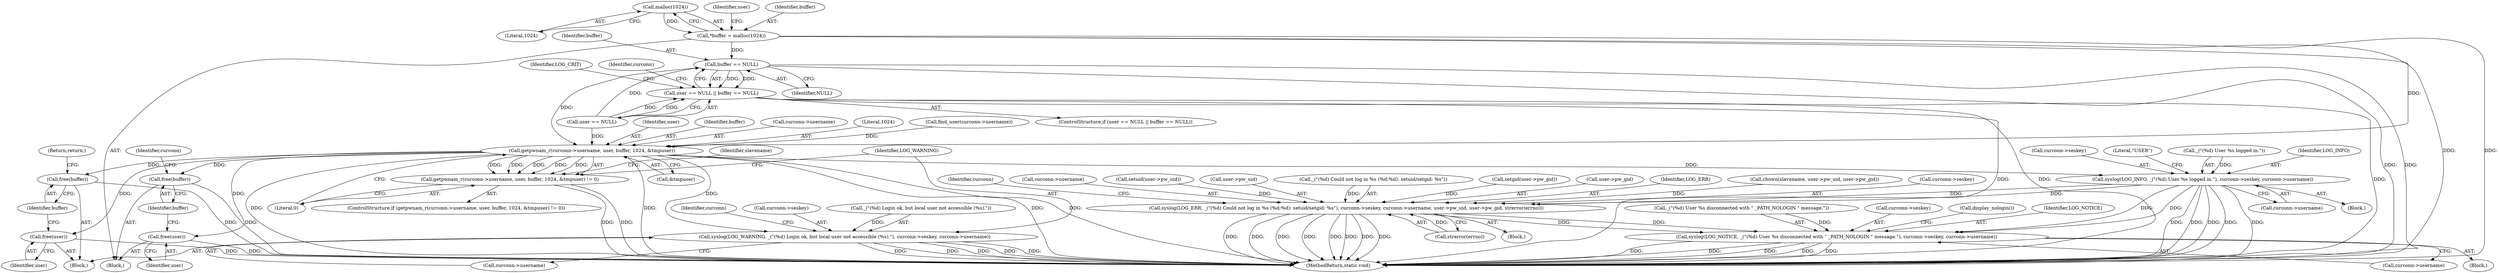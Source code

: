 digraph "0_MAC-Telnet_b69d11727d4f0f8cf719c79e3fb700f55ca03e9a_2@API" {
"1000371" [label="(Call,malloc(1024))"];
"1000369" [label="(Call,*buffer = malloc(1024))"];
"1000378" [label="(Call,buffer == NULL)"];
"1000374" [label="(Call,user == NULL || buffer == NULL)"];
"1000397" [label="(Call,getpwnam_r(curconn->username, user, buffer, 1024, &tmpuser))"];
"1000396" [label="(Call,getpwnam_r(curconn->username, user, buffer, 1024, &tmpuser) != 0)"];
"1000408" [label="(Call,syslog(LOG_WARNING, _(\"(%d) Login ok, but local user not accessible (%s).\"), curconn->seskey, curconn->username))"];
"1000423" [label="(Call,free(user))"];
"1000425" [label="(Call,free(buffer))"];
"1000476" [label="(Call,syslog(LOG_INFO, _(\"(%d) User %s logged in.\"), curconn->seskey, curconn->username))"];
"1000577" [label="(Call,syslog(LOG_ERR, _(\"(%d) Could not log in %s (%d:%d): setuid/setgid: %s\"), curconn->seskey, curconn->username, user->pw_uid, user->pw_gid, strerror(errno)))"];
"1000614" [label="(Call,syslog(LOG_NOTICE, _(\"(%d) User %s disconnected with \" _PATH_NOLOGIN \" message.\"), curconn->seskey, curconn->username))"];
"1000670" [label="(Call,free(user))"];
"1000672" [label="(Call,free(buffer))"];
"1000571" [label="(Call,setuid(user->pw_uid))"];
"1000476" [label="(Call,syslog(LOG_INFO, _(\"(%d) User %s logged in.\"), curconn->seskey, curconn->username))"];
"1000401" [label="(Identifier,user)"];
"1000395" [label="(ControlStructure,if (getpwnam_r(curconn->username, user, buffer, 1024, &tmpuser) != 0))"];
"1000477" [label="(Identifier,LOG_INFO)"];
"1000410" [label="(Call,_(\"(%d) Login ok, but local user not accessible (%s).\"))"];
"1000672" [label="(Call,free(buffer))"];
"1000587" [label="(Call,user->pw_uid)"];
"1000478" [label="(Call,_(\"(%d) User %s logged in.\"))"];
"1000371" [label="(Call,malloc(1024))"];
"1000375" [label="(Call,user == NULL)"];
"1000402" [label="(Identifier,buffer)"];
"1000425" [label="(Call,free(buffer))"];
"1000579" [label="(Call,_(\"(%d) Could not log in %s (%d:%d): setuid/setgid: %s\"))"];
"1000565" [label="(Call,setgid(user->pw_gid))"];
"1000590" [label="(Call,user->pw_gid)"];
"1000616" [label="(Call,_(\"(%d) User %s disconnected with \" _PATH_NOLOGIN \" message.\"))"];
"1000380" [label="(Identifier,NULL)"];
"1000369" [label="(Call,*buffer = malloc(1024))"];
"1000693" [label="(MethodReturn,static void)"];
"1000426" [label="(Identifier,buffer)"];
"1000578" [label="(Identifier,LOG_ERR)"];
"1000396" [label="(Call,getpwnam_r(curconn->username, user, buffer, 1024, &tmpuser) != 0)"];
"1000379" [label="(Identifier,buffer)"];
"1000480" [label="(Call,curconn->seskey)"];
"1000407" [label="(Block,)"];
"1000376" [label="(Identifier,user)"];
"1000424" [label="(Identifier,user)"];
"1000427" [label="(Return,return;)"];
"1000408" [label="(Call,syslog(LOG_WARNING, _(\"(%d) Login ok, but local user not accessible (%s).\"), curconn->seskey, curconn->username))"];
"1000487" [label="(Literal,\"USER\")"];
"1000428" [label="(Call,chown(slavename, user->pw_uid, user->pw_gid))"];
"1000398" [label="(Call,curconn->username)"];
"1000483" [label="(Call,curconn->username)"];
"1000419" [label="(Identifier,curconn)"];
"1000621" [label="(Call,curconn->username)"];
"1000406" [label="(Literal,0)"];
"1000370" [label="(Identifier,buffer)"];
"1000581" [label="(Call,curconn->seskey)"];
"1000383" [label="(Identifier,LOG_CRIT)"];
"1000577" [label="(Call,syslog(LOG_ERR, _(\"(%d) Could not log in %s (%d:%d): setuid/setgid: %s\"), curconn->seskey, curconn->username, user->pw_uid, user->pw_gid, strerror(errno)))"];
"1000353" [label="(Block,)"];
"1000618" [label="(Call,curconn->seskey)"];
"1000676" [label="(Identifier,curconn)"];
"1000670" [label="(Call,free(user))"];
"1000378" [label="(Call,buffer == NULL)"];
"1000415" [label="(Call,curconn->username)"];
"1000472" [label="(Block,)"];
"1000372" [label="(Literal,1024)"];
"1000403" [label="(Literal,1024)"];
"1000576" [label="(Block,)"];
"1000596" [label="(Identifier,curconn)"];
"1000404" [label="(Call,&tmpuser)"];
"1000671" [label="(Identifier,user)"];
"1000673" [label="(Identifier,buffer)"];
"1000423" [label="(Call,free(user))"];
"1000397" [label="(Call,getpwnam_r(curconn->username, user, buffer, 1024, &tmpuser))"];
"1000593" [label="(Call,strerror(errno))"];
"1000584" [label="(Call,curconn->username)"];
"1000613" [label="(Block,)"];
"1000429" [label="(Identifier,slavename)"];
"1000624" [label="(Call,display_nologin())"];
"1000412" [label="(Call,curconn->seskey)"];
"1000373" [label="(ControlStructure,if (user == NULL || buffer == NULL))"];
"1000399" [label="(Identifier,curconn)"];
"1000409" [label="(Identifier,LOG_WARNING)"];
"1000374" [label="(Call,user == NULL || buffer == NULL)"];
"1000140" [label="(Call,find_user(curconn->username))"];
"1000614" [label="(Call,syslog(LOG_NOTICE, _(\"(%d) User %s disconnected with \" _PATH_NOLOGIN \" message.\"), curconn->seskey, curconn->username))"];
"1000615" [label="(Identifier,LOG_NOTICE)"];
"1000371" -> "1000369"  [label="AST: "];
"1000371" -> "1000372"  [label="CFG: "];
"1000372" -> "1000371"  [label="AST: "];
"1000369" -> "1000371"  [label="CFG: "];
"1000371" -> "1000369"  [label="DDG: "];
"1000369" -> "1000353"  [label="AST: "];
"1000370" -> "1000369"  [label="AST: "];
"1000376" -> "1000369"  [label="CFG: "];
"1000369" -> "1000693"  [label="DDG: "];
"1000369" -> "1000693"  [label="DDG: "];
"1000369" -> "1000378"  [label="DDG: "];
"1000369" -> "1000397"  [label="DDG: "];
"1000378" -> "1000374"  [label="AST: "];
"1000378" -> "1000380"  [label="CFG: "];
"1000379" -> "1000378"  [label="AST: "];
"1000380" -> "1000378"  [label="AST: "];
"1000374" -> "1000378"  [label="CFG: "];
"1000378" -> "1000693"  [label="DDG: "];
"1000378" -> "1000693"  [label="DDG: "];
"1000378" -> "1000374"  [label="DDG: "];
"1000378" -> "1000374"  [label="DDG: "];
"1000375" -> "1000378"  [label="DDG: "];
"1000378" -> "1000397"  [label="DDG: "];
"1000374" -> "1000373"  [label="AST: "];
"1000374" -> "1000375"  [label="CFG: "];
"1000375" -> "1000374"  [label="AST: "];
"1000383" -> "1000374"  [label="CFG: "];
"1000399" -> "1000374"  [label="CFG: "];
"1000374" -> "1000693"  [label="DDG: "];
"1000374" -> "1000693"  [label="DDG: "];
"1000374" -> "1000693"  [label="DDG: "];
"1000375" -> "1000374"  [label="DDG: "];
"1000375" -> "1000374"  [label="DDG: "];
"1000397" -> "1000396"  [label="AST: "];
"1000397" -> "1000404"  [label="CFG: "];
"1000398" -> "1000397"  [label="AST: "];
"1000401" -> "1000397"  [label="AST: "];
"1000402" -> "1000397"  [label="AST: "];
"1000403" -> "1000397"  [label="AST: "];
"1000404" -> "1000397"  [label="AST: "];
"1000406" -> "1000397"  [label="CFG: "];
"1000397" -> "1000693"  [label="DDG: "];
"1000397" -> "1000693"  [label="DDG: "];
"1000397" -> "1000693"  [label="DDG: "];
"1000397" -> "1000693"  [label="DDG: "];
"1000397" -> "1000396"  [label="DDG: "];
"1000397" -> "1000396"  [label="DDG: "];
"1000397" -> "1000396"  [label="DDG: "];
"1000397" -> "1000396"  [label="DDG: "];
"1000397" -> "1000396"  [label="DDG: "];
"1000140" -> "1000397"  [label="DDG: "];
"1000375" -> "1000397"  [label="DDG: "];
"1000397" -> "1000408"  [label="DDG: "];
"1000397" -> "1000423"  [label="DDG: "];
"1000397" -> "1000425"  [label="DDG: "];
"1000397" -> "1000476"  [label="DDG: "];
"1000397" -> "1000670"  [label="DDG: "];
"1000397" -> "1000672"  [label="DDG: "];
"1000396" -> "1000395"  [label="AST: "];
"1000396" -> "1000406"  [label="CFG: "];
"1000406" -> "1000396"  [label="AST: "];
"1000409" -> "1000396"  [label="CFG: "];
"1000429" -> "1000396"  [label="CFG: "];
"1000396" -> "1000693"  [label="DDG: "];
"1000396" -> "1000693"  [label="DDG: "];
"1000408" -> "1000407"  [label="AST: "];
"1000408" -> "1000415"  [label="CFG: "];
"1000409" -> "1000408"  [label="AST: "];
"1000410" -> "1000408"  [label="AST: "];
"1000412" -> "1000408"  [label="AST: "];
"1000415" -> "1000408"  [label="AST: "];
"1000419" -> "1000408"  [label="CFG: "];
"1000408" -> "1000693"  [label="DDG: "];
"1000408" -> "1000693"  [label="DDG: "];
"1000408" -> "1000693"  [label="DDG: "];
"1000408" -> "1000693"  [label="DDG: "];
"1000408" -> "1000693"  [label="DDG: "];
"1000410" -> "1000408"  [label="DDG: "];
"1000423" -> "1000407"  [label="AST: "];
"1000423" -> "1000424"  [label="CFG: "];
"1000424" -> "1000423"  [label="AST: "];
"1000426" -> "1000423"  [label="CFG: "];
"1000423" -> "1000693"  [label="DDG: "];
"1000425" -> "1000407"  [label="AST: "];
"1000425" -> "1000426"  [label="CFG: "];
"1000426" -> "1000425"  [label="AST: "];
"1000427" -> "1000425"  [label="CFG: "];
"1000425" -> "1000693"  [label="DDG: "];
"1000476" -> "1000472"  [label="AST: "];
"1000476" -> "1000483"  [label="CFG: "];
"1000477" -> "1000476"  [label="AST: "];
"1000478" -> "1000476"  [label="AST: "];
"1000480" -> "1000476"  [label="AST: "];
"1000483" -> "1000476"  [label="AST: "];
"1000487" -> "1000476"  [label="CFG: "];
"1000476" -> "1000693"  [label="DDG: "];
"1000476" -> "1000693"  [label="DDG: "];
"1000476" -> "1000693"  [label="DDG: "];
"1000476" -> "1000693"  [label="DDG: "];
"1000476" -> "1000693"  [label="DDG: "];
"1000478" -> "1000476"  [label="DDG: "];
"1000476" -> "1000577"  [label="DDG: "];
"1000476" -> "1000577"  [label="DDG: "];
"1000476" -> "1000614"  [label="DDG: "];
"1000476" -> "1000614"  [label="DDG: "];
"1000577" -> "1000576"  [label="AST: "];
"1000577" -> "1000593"  [label="CFG: "];
"1000578" -> "1000577"  [label="AST: "];
"1000579" -> "1000577"  [label="AST: "];
"1000581" -> "1000577"  [label="AST: "];
"1000584" -> "1000577"  [label="AST: "];
"1000587" -> "1000577"  [label="AST: "];
"1000590" -> "1000577"  [label="AST: "];
"1000593" -> "1000577"  [label="AST: "];
"1000596" -> "1000577"  [label="CFG: "];
"1000577" -> "1000693"  [label="DDG: "];
"1000577" -> "1000693"  [label="DDG: "];
"1000577" -> "1000693"  [label="DDG: "];
"1000577" -> "1000693"  [label="DDG: "];
"1000577" -> "1000693"  [label="DDG: "];
"1000577" -> "1000693"  [label="DDG: "];
"1000577" -> "1000693"  [label="DDG: "];
"1000577" -> "1000693"  [label="DDG: "];
"1000579" -> "1000577"  [label="DDG: "];
"1000571" -> "1000577"  [label="DDG: "];
"1000428" -> "1000577"  [label="DDG: "];
"1000565" -> "1000577"  [label="DDG: "];
"1000593" -> "1000577"  [label="DDG: "];
"1000577" -> "1000614"  [label="DDG: "];
"1000577" -> "1000614"  [label="DDG: "];
"1000614" -> "1000613"  [label="AST: "];
"1000614" -> "1000621"  [label="CFG: "];
"1000615" -> "1000614"  [label="AST: "];
"1000616" -> "1000614"  [label="AST: "];
"1000618" -> "1000614"  [label="AST: "];
"1000621" -> "1000614"  [label="AST: "];
"1000624" -> "1000614"  [label="CFG: "];
"1000614" -> "1000693"  [label="DDG: "];
"1000614" -> "1000693"  [label="DDG: "];
"1000614" -> "1000693"  [label="DDG: "];
"1000614" -> "1000693"  [label="DDG: "];
"1000614" -> "1000693"  [label="DDG: "];
"1000616" -> "1000614"  [label="DDG: "];
"1000670" -> "1000353"  [label="AST: "];
"1000670" -> "1000671"  [label="CFG: "];
"1000671" -> "1000670"  [label="AST: "];
"1000673" -> "1000670"  [label="CFG: "];
"1000670" -> "1000693"  [label="DDG: "];
"1000672" -> "1000353"  [label="AST: "];
"1000672" -> "1000673"  [label="CFG: "];
"1000673" -> "1000672"  [label="AST: "];
"1000676" -> "1000672"  [label="CFG: "];
"1000672" -> "1000693"  [label="DDG: "];
}
